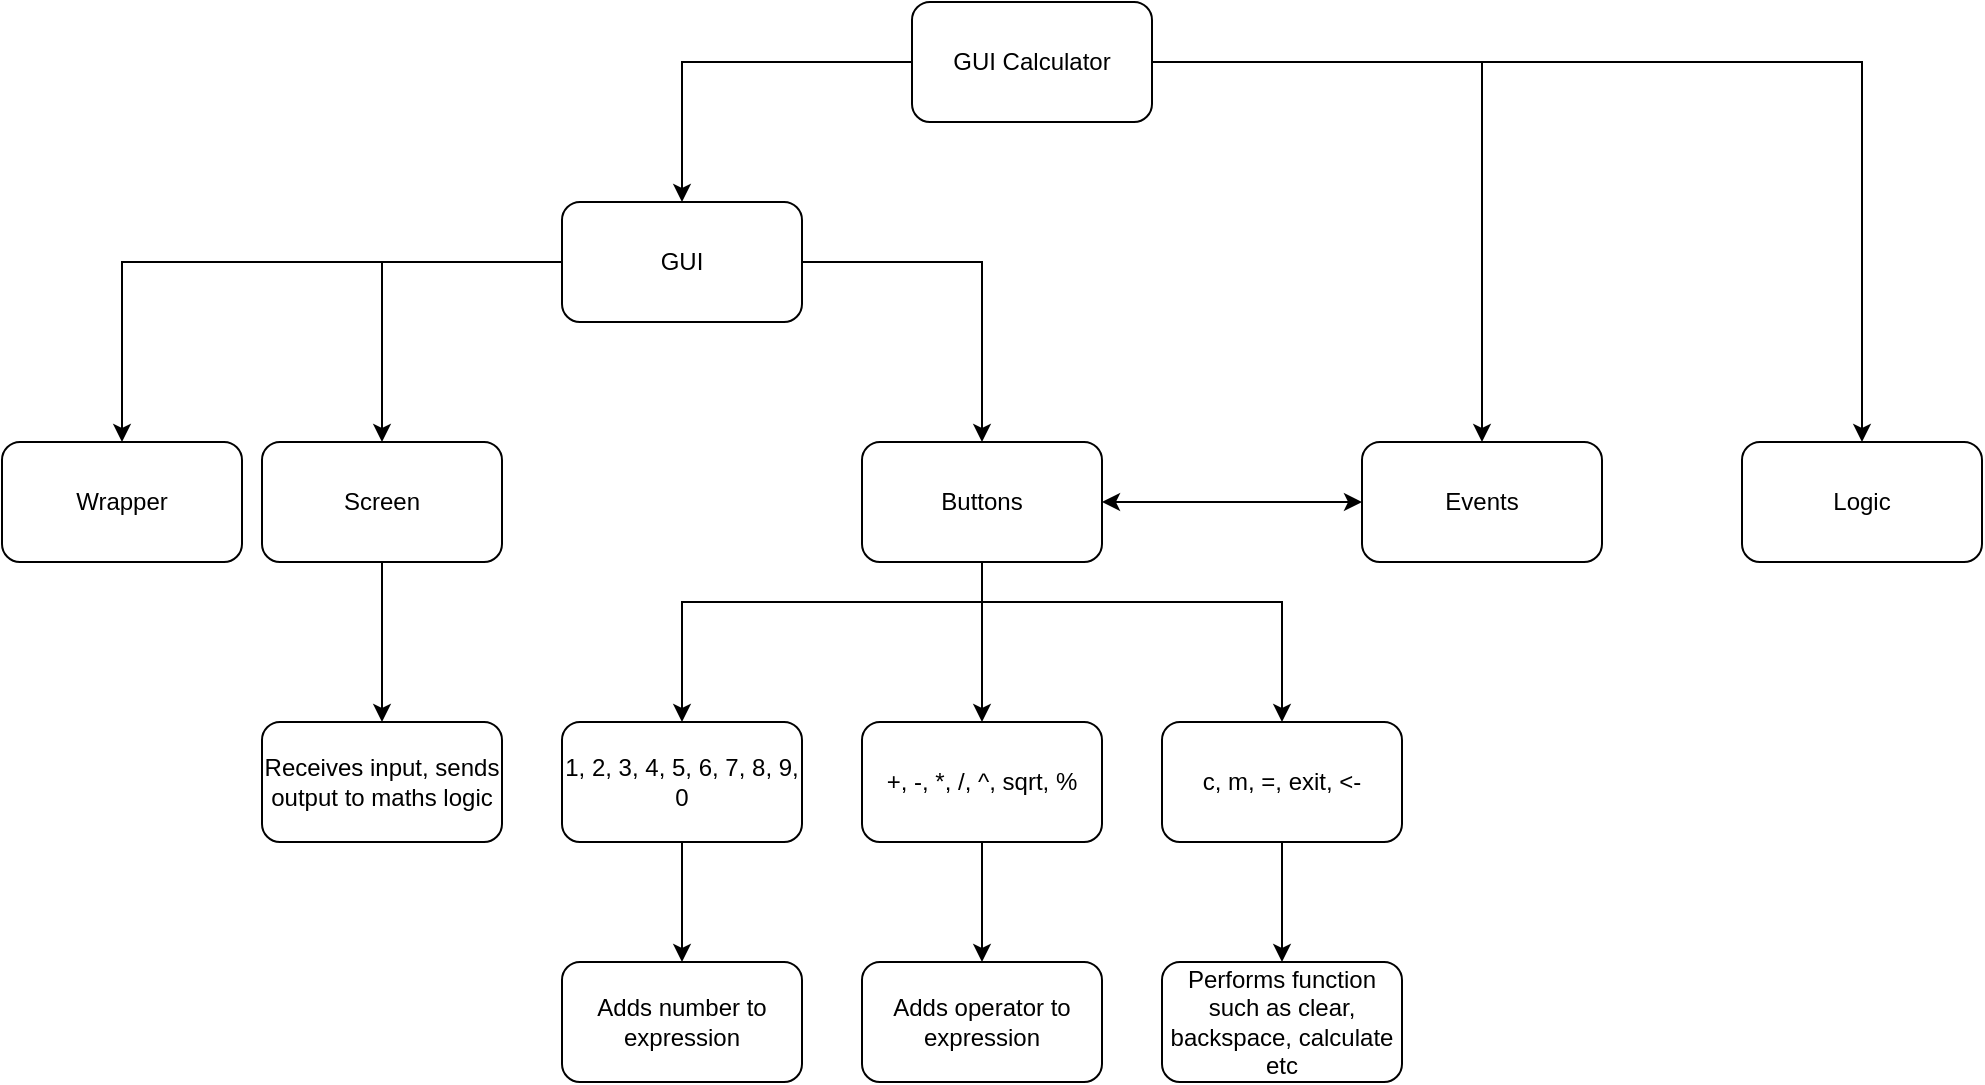 <mxfile version="23.0.2" type="device">
  <diagram name="Page-1" id="SjZ8I7u0v5WZzmTLxZum">
    <mxGraphModel dx="3134" dy="756" grid="1" gridSize="10" guides="1" tooltips="1" connect="1" arrows="1" fold="1" page="1" pageScale="1" pageWidth="850" pageHeight="1100" math="0" shadow="0">
      <root>
        <mxCell id="0" />
        <mxCell id="1" parent="0" />
        <mxCell id="DRvlQY0zHzHDkM6zkr_R-4" style="edgeStyle=orthogonalEdgeStyle;rounded=0;orthogonalLoop=1;jettySize=auto;html=1;entryX=0.5;entryY=0;entryDx=0;entryDy=0;" edge="1" parent="1" source="DRvlQY0zHzHDkM6zkr_R-2" target="DRvlQY0zHzHDkM6zkr_R-3">
          <mxGeometry relative="1" as="geometry" />
        </mxCell>
        <mxCell id="DRvlQY0zHzHDkM6zkr_R-13" style="edgeStyle=orthogonalEdgeStyle;rounded=0;orthogonalLoop=1;jettySize=auto;html=1;entryX=0.5;entryY=0;entryDx=0;entryDy=0;" edge="1" parent="1" source="DRvlQY0zHzHDkM6zkr_R-2" target="DRvlQY0zHzHDkM6zkr_R-12">
          <mxGeometry relative="1" as="geometry" />
        </mxCell>
        <mxCell id="DRvlQY0zHzHDkM6zkr_R-30" style="edgeStyle=orthogonalEdgeStyle;rounded=0;orthogonalLoop=1;jettySize=auto;html=1;" edge="1" parent="1" source="DRvlQY0zHzHDkM6zkr_R-2" target="DRvlQY0zHzHDkM6zkr_R-29">
          <mxGeometry relative="1" as="geometry" />
        </mxCell>
        <mxCell id="DRvlQY0zHzHDkM6zkr_R-2" value="GUI Calculator" style="rounded=1;whiteSpace=wrap;html=1;" vertex="1" parent="1">
          <mxGeometry x="-485" y="80" width="120" height="60" as="geometry" />
        </mxCell>
        <mxCell id="DRvlQY0zHzHDkM6zkr_R-9" style="edgeStyle=orthogonalEdgeStyle;rounded=0;orthogonalLoop=1;jettySize=auto;html=1;entryX=0.5;entryY=0;entryDx=0;entryDy=0;" edge="1" parent="1" source="DRvlQY0zHzHDkM6zkr_R-3" target="DRvlQY0zHzHDkM6zkr_R-5">
          <mxGeometry relative="1" as="geometry" />
        </mxCell>
        <mxCell id="DRvlQY0zHzHDkM6zkr_R-10" style="edgeStyle=orthogonalEdgeStyle;rounded=0;orthogonalLoop=1;jettySize=auto;html=1;entryX=0.5;entryY=0;entryDx=0;entryDy=0;" edge="1" parent="1" source="DRvlQY0zHzHDkM6zkr_R-3" target="DRvlQY0zHzHDkM6zkr_R-6">
          <mxGeometry relative="1" as="geometry" />
        </mxCell>
        <mxCell id="DRvlQY0zHzHDkM6zkr_R-11" style="edgeStyle=orthogonalEdgeStyle;rounded=0;orthogonalLoop=1;jettySize=auto;html=1;entryX=0.5;entryY=0;entryDx=0;entryDy=0;" edge="1" parent="1" source="DRvlQY0zHzHDkM6zkr_R-3" target="DRvlQY0zHzHDkM6zkr_R-7">
          <mxGeometry relative="1" as="geometry" />
        </mxCell>
        <mxCell id="DRvlQY0zHzHDkM6zkr_R-3" value="GUI" style="rounded=1;whiteSpace=wrap;html=1;" vertex="1" parent="1">
          <mxGeometry x="-660" y="180" width="120" height="60" as="geometry" />
        </mxCell>
        <mxCell id="DRvlQY0zHzHDkM6zkr_R-5" value="Wrapper" style="rounded=1;whiteSpace=wrap;html=1;" vertex="1" parent="1">
          <mxGeometry x="-940" y="300" width="120" height="60" as="geometry" />
        </mxCell>
        <mxCell id="DRvlQY0zHzHDkM6zkr_R-28" style="edgeStyle=orthogonalEdgeStyle;rounded=0;orthogonalLoop=1;jettySize=auto;html=1;entryX=0.5;entryY=0;entryDx=0;entryDy=0;" edge="1" parent="1" source="DRvlQY0zHzHDkM6zkr_R-6" target="DRvlQY0zHzHDkM6zkr_R-27">
          <mxGeometry relative="1" as="geometry" />
        </mxCell>
        <mxCell id="DRvlQY0zHzHDkM6zkr_R-6" value="Screen" style="rounded=1;whiteSpace=wrap;html=1;" vertex="1" parent="1">
          <mxGeometry x="-810" y="300" width="120" height="60" as="geometry" />
        </mxCell>
        <mxCell id="DRvlQY0zHzHDkM6zkr_R-14" style="edgeStyle=orthogonalEdgeStyle;rounded=0;orthogonalLoop=1;jettySize=auto;html=1;entryX=0;entryY=0.5;entryDx=0;entryDy=0;startArrow=classic;startFill=1;" edge="1" parent="1" source="DRvlQY0zHzHDkM6zkr_R-7" target="DRvlQY0zHzHDkM6zkr_R-12">
          <mxGeometry relative="1" as="geometry" />
        </mxCell>
        <mxCell id="DRvlQY0zHzHDkM6zkr_R-18" style="edgeStyle=orthogonalEdgeStyle;rounded=0;orthogonalLoop=1;jettySize=auto;html=1;entryX=0.5;entryY=0;entryDx=0;entryDy=0;" edge="1" parent="1" source="DRvlQY0zHzHDkM6zkr_R-7" target="DRvlQY0zHzHDkM6zkr_R-15">
          <mxGeometry relative="1" as="geometry">
            <Array as="points">
              <mxPoint x="-450" y="380" />
              <mxPoint x="-600" y="380" />
            </Array>
          </mxGeometry>
        </mxCell>
        <mxCell id="DRvlQY0zHzHDkM6zkr_R-19" style="edgeStyle=orthogonalEdgeStyle;rounded=0;orthogonalLoop=1;jettySize=auto;html=1;entryX=0.5;entryY=0;entryDx=0;entryDy=0;" edge="1" parent="1" source="DRvlQY0zHzHDkM6zkr_R-7" target="DRvlQY0zHzHDkM6zkr_R-16">
          <mxGeometry relative="1" as="geometry" />
        </mxCell>
        <mxCell id="DRvlQY0zHzHDkM6zkr_R-20" style="edgeStyle=orthogonalEdgeStyle;rounded=0;orthogonalLoop=1;jettySize=auto;html=1;entryX=0.5;entryY=0;entryDx=0;entryDy=0;" edge="1" parent="1" source="DRvlQY0zHzHDkM6zkr_R-7" target="DRvlQY0zHzHDkM6zkr_R-17">
          <mxGeometry relative="1" as="geometry">
            <Array as="points">
              <mxPoint x="-450" y="380" />
              <mxPoint x="-300" y="380" />
            </Array>
          </mxGeometry>
        </mxCell>
        <mxCell id="DRvlQY0zHzHDkM6zkr_R-7" value="Buttons" style="rounded=1;whiteSpace=wrap;html=1;" vertex="1" parent="1">
          <mxGeometry x="-510" y="300" width="120" height="60" as="geometry" />
        </mxCell>
        <mxCell id="DRvlQY0zHzHDkM6zkr_R-12" value="Events" style="rounded=1;whiteSpace=wrap;html=1;" vertex="1" parent="1">
          <mxGeometry x="-260" y="300" width="120" height="60" as="geometry" />
        </mxCell>
        <mxCell id="DRvlQY0zHzHDkM6zkr_R-22" style="edgeStyle=orthogonalEdgeStyle;rounded=0;orthogonalLoop=1;jettySize=auto;html=1;" edge="1" parent="1" source="DRvlQY0zHzHDkM6zkr_R-15" target="DRvlQY0zHzHDkM6zkr_R-21">
          <mxGeometry relative="1" as="geometry" />
        </mxCell>
        <mxCell id="DRvlQY0zHzHDkM6zkr_R-15" value="1, 2, 3, 4, 5, 6, 7, 8, 9, 0" style="rounded=1;whiteSpace=wrap;html=1;" vertex="1" parent="1">
          <mxGeometry x="-660" y="440" width="120" height="60" as="geometry" />
        </mxCell>
        <mxCell id="DRvlQY0zHzHDkM6zkr_R-24" style="edgeStyle=orthogonalEdgeStyle;rounded=0;orthogonalLoop=1;jettySize=auto;html=1;entryX=0.5;entryY=0;entryDx=0;entryDy=0;" edge="1" parent="1" source="DRvlQY0zHzHDkM6zkr_R-16" target="DRvlQY0zHzHDkM6zkr_R-23">
          <mxGeometry relative="1" as="geometry" />
        </mxCell>
        <mxCell id="DRvlQY0zHzHDkM6zkr_R-16" value="+, -, *, /, ^, sqrt, %" style="rounded=1;whiteSpace=wrap;html=1;" vertex="1" parent="1">
          <mxGeometry x="-510" y="440" width="120" height="60" as="geometry" />
        </mxCell>
        <mxCell id="DRvlQY0zHzHDkM6zkr_R-26" style="edgeStyle=orthogonalEdgeStyle;rounded=0;orthogonalLoop=1;jettySize=auto;html=1;entryX=0.5;entryY=0;entryDx=0;entryDy=0;" edge="1" parent="1" source="DRvlQY0zHzHDkM6zkr_R-17" target="DRvlQY0zHzHDkM6zkr_R-25">
          <mxGeometry relative="1" as="geometry" />
        </mxCell>
        <mxCell id="DRvlQY0zHzHDkM6zkr_R-17" value="c, m, =, exit, &amp;lt;-" style="rounded=1;whiteSpace=wrap;html=1;" vertex="1" parent="1">
          <mxGeometry x="-360" y="440" width="120" height="60" as="geometry" />
        </mxCell>
        <mxCell id="DRvlQY0zHzHDkM6zkr_R-21" value="Adds number to expression" style="rounded=1;whiteSpace=wrap;html=1;" vertex="1" parent="1">
          <mxGeometry x="-660" y="560" width="120" height="60" as="geometry" />
        </mxCell>
        <mxCell id="DRvlQY0zHzHDkM6zkr_R-23" value="Adds operator to expression" style="rounded=1;whiteSpace=wrap;html=1;" vertex="1" parent="1">
          <mxGeometry x="-510" y="560" width="120" height="60" as="geometry" />
        </mxCell>
        <mxCell id="DRvlQY0zHzHDkM6zkr_R-25" value="Performs function such as clear, backspace, calculate etc" style="rounded=1;whiteSpace=wrap;html=1;" vertex="1" parent="1">
          <mxGeometry x="-360" y="560" width="120" height="60" as="geometry" />
        </mxCell>
        <mxCell id="DRvlQY0zHzHDkM6zkr_R-27" value="Receives input, sends output to maths logic" style="rounded=1;whiteSpace=wrap;html=1;" vertex="1" parent="1">
          <mxGeometry x="-810" y="440" width="120" height="60" as="geometry" />
        </mxCell>
        <mxCell id="DRvlQY0zHzHDkM6zkr_R-29" value="Logic" style="rounded=1;whiteSpace=wrap;html=1;" vertex="1" parent="1">
          <mxGeometry x="-70" y="300" width="120" height="60" as="geometry" />
        </mxCell>
      </root>
    </mxGraphModel>
  </diagram>
</mxfile>
